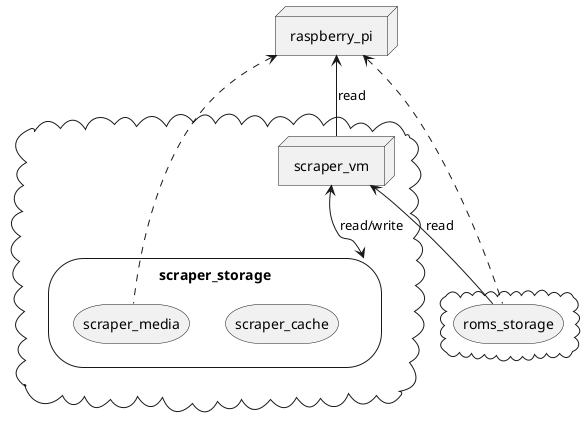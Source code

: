 @startuml architecture

cloud {
    node scraper_vm
    storage scraper_storage {
        storage scraper_cache
        storage scraper_media
    }
}
cloud {
    storage roms_storage
}

node raspberry_pi

raspberry_pi <-- scraper_vm : read
scraper_vm <--> scraper_storage : read/write
scraper_vm <-- roms_storage : read

raspberry_pi <.. scraper_media
raspberry_pi <.. roms_storage

@enduml
